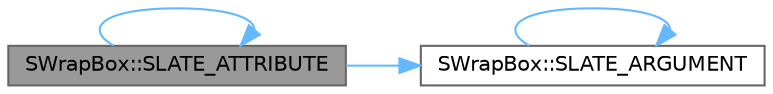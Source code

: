 digraph "SWrapBox::SLATE_ATTRIBUTE"
{
 // INTERACTIVE_SVG=YES
 // LATEX_PDF_SIZE
  bgcolor="transparent";
  edge [fontname=Helvetica,fontsize=10,labelfontname=Helvetica,labelfontsize=10];
  node [fontname=Helvetica,fontsize=10,shape=box,height=0.2,width=0.4];
  rankdir="LR";
  Node1 [id="Node000001",label="SWrapBox::SLATE_ATTRIBUTE",height=0.2,width=0.4,color="gray40", fillcolor="grey60", style="filled", fontcolor="black",tooltip="How to distribute the elements among any extra space in a given row."];
  Node1 -> Node2 [id="edge1_Node000001_Node000002",color="steelblue1",style="solid",tooltip=" "];
  Node2 [id="Node000002",label="SWrapBox::SLATE_ARGUMENT",height=0.2,width=0.4,color="grey40", fillcolor="white", style="filled",URL="$d3/dae/classSWrapBox.html#a2777eec68788892d6e694ac83e79110f",tooltip="if true, the PreferredSize will always match the room available to the SWrapBox"];
  Node2 -> Node2 [id="edge2_Node000002_Node000002",color="steelblue1",style="solid",tooltip=" "];
  Node1 -> Node1 [id="edge3_Node000001_Node000001",color="steelblue1",style="solid",tooltip=" "];
}
